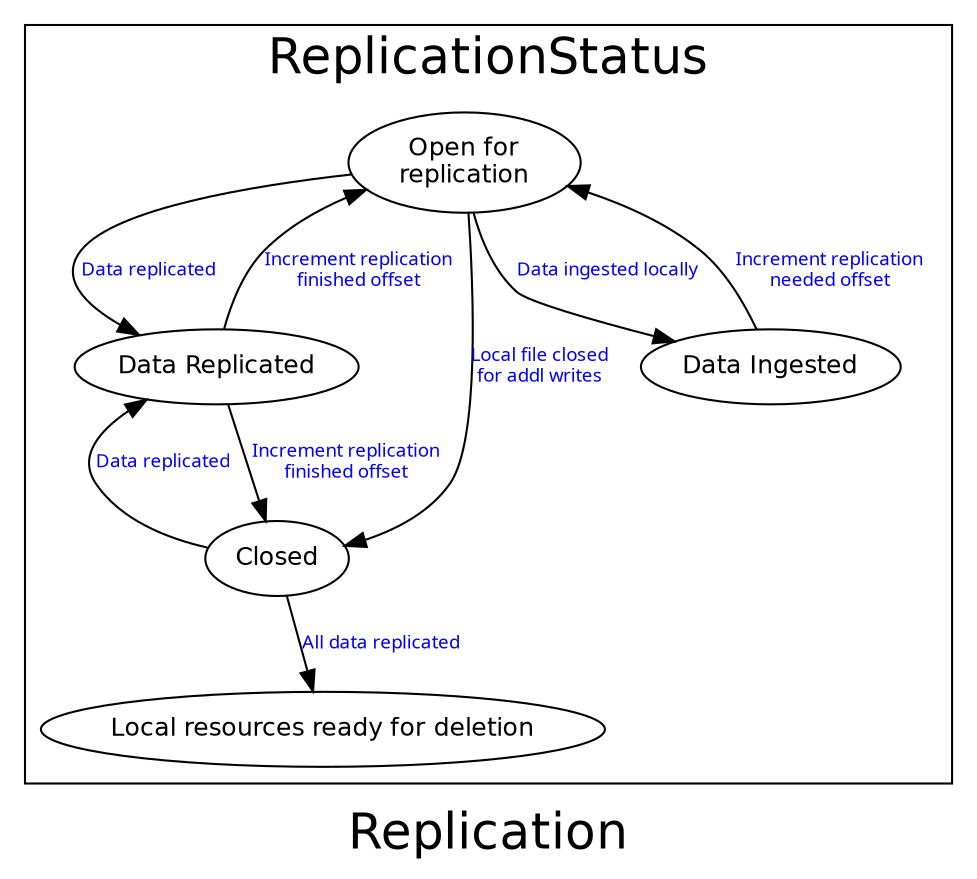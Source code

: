 // Licensed to the Apache Software Foundation (ASF) under one or more
// contributor license agreements.  See the NOTICE file distributed with
// this work for additional information regarding copyright ownership.
// The ASF licenses this file to You under the Apache License, Version 2.0
// (the "License"); you may not use this file except in compliance with
// the License.  You may obtain a copy of the License at
//
//     http://www.apache.org/licenses/LICENSE-2.0
//
// Unless required by applicable law or agreed to in writing, software
// distributed under the License is distributed on an "AS IS" BASIS,
// WITHOUT WARRANTIES OR CONDITIONS OF ANY KIND, either express or implied.
// See the License for the specific language governing permissions and
// limitations under the License.

digraph Replication {
    graph [ label="Replication", fontsize=24, fontname=Helvetica];
    node [fontsize=12, fontname=Helvetica];
    edge [fontsize=9, fontcolor=blue, fontname=ArialMT];
    subgraph cluster_ReplicationStatus {
        label="ReplicationStatus"
        "ReplicationStatus.OPEN" [ label = "Open for\nreplication" ];
        "ReplicationStatus.OPEN" -> "ReplicationStatus.DATA_REPLICATED" [ label = "Data replicated" ];
        "ReplicationStatus.OPEN" -> "ReplicationStatus.DATA_INGESTED" [ label = "Data ingested locally" ];
        "ReplicationStatus.OPEN" -> "ReplicationStatus.CLOSED" [ label = "Local file closed\nfor addl writes" ];

        "ReplicationStatus.DATA_REPLICATED" [ label = "Data Replicated" ];
        "ReplicationStatus.DATA_REPLICATED" -> "ReplicationStatus.OPEN" [ label = "Increment replication\nfinished offset" ];
        "ReplicationStatus.DATA_REPLICATED" -> "ReplicationStatus.CLOSED" [ label = "Increment replication\nfinished offset" ];

        "ReplicationStatus.DATA_INGESTED" [ label = "Data Ingested" ];
        "ReplicationStatus.DATA_INGESTED" -> "ReplicationStatus.OPEN" [ label = "Increment replication\nneeded offset" ];

        "ReplicationStatus.CLOSED" [ label = Closed];
        "ReplicationStatus.CLOSED" -> "ReplicationStatus.DATA_REPLICATED" [ label = "Data replicated" ];
        "ReplicationStatus.CLOSED" -> "ReplicationStatus.DELETED" [ label = "All data replicated" ];

        "ReplicationStatus.DELETED" [ label = "Local resources ready for deletion" ];
    }
}
